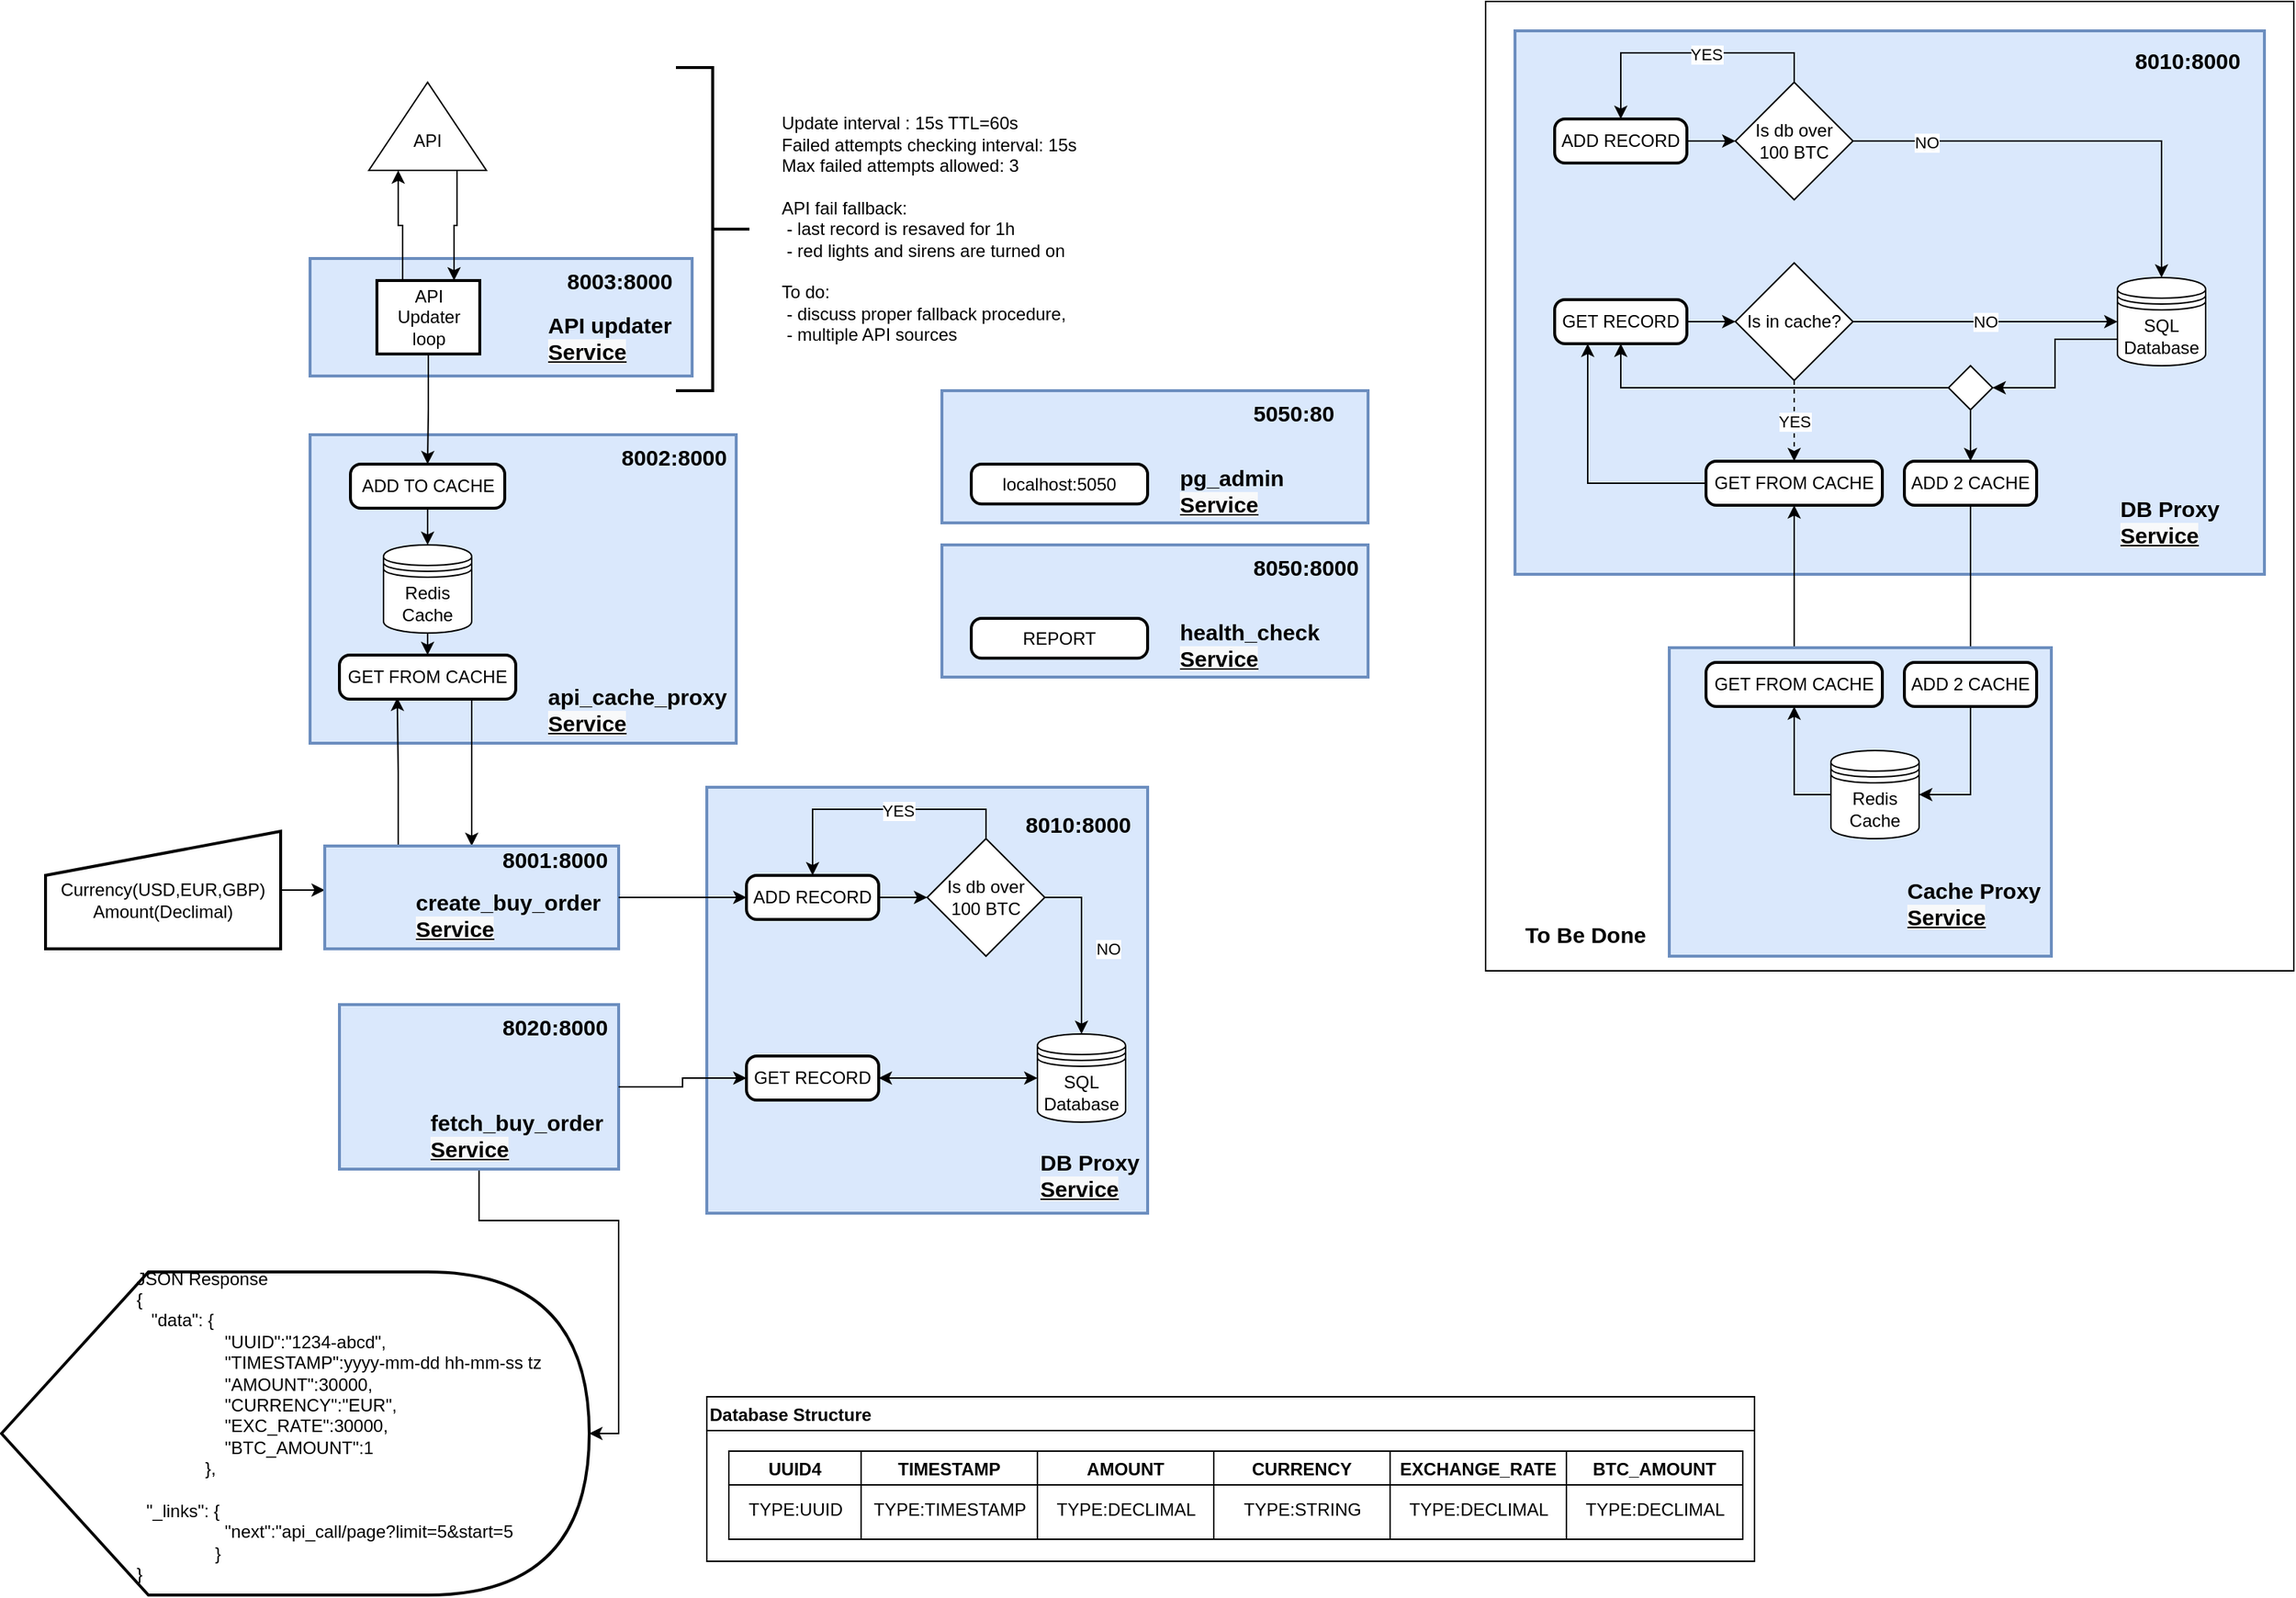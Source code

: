 <mxfile version="14.6.13" type="device"><diagram id="Ij_RkB27_aP2kaJFhe9o" name="Strona-1"><mxGraphModel dx="1088" dy="795" grid="1" gridSize="10" guides="1" tooltips="1" connect="1" arrows="1" fold="1" page="1" pageScale="1" pageWidth="827" pageHeight="1169" math="0" shadow="0"><root><mxCell id="0"/><mxCell id="1" parent="0"/><mxCell id="x2VHvS8EtJtlUU0LIpqU-38" style="edgeStyle=orthogonalEdgeStyle;rounded=0;orthogonalLoop=1;jettySize=auto;html=1;entryX=1;entryY=0.5;entryDx=0;entryDy=0;entryPerimeter=0;startArrow=none;startFill=0;endArrow=classic;endFill=1;strokeColor=#000000;exitX=0.5;exitY=1;exitDx=0;exitDy=0;" parent="1" source="AQwXB08Mv_CvLth1K2BX-133" target="x2VHvS8EtJtlUU0LIpqU-34" edge="1"><mxGeometry relative="1" as="geometry"><mxPoint x="354.0" y="775" as="sourcePoint"/></mxGeometry></mxCell><mxCell id="x2VHvS8EtJtlUU0LIpqU-33" style="edgeStyle=orthogonalEdgeStyle;rounded=0;orthogonalLoop=1;jettySize=auto;html=1;exitX=1;exitY=0.5;exitDx=0;exitDy=0;entryX=0;entryY=0.5;entryDx=0;entryDy=0;startArrow=none;startFill=0;endArrow=classic;endFill=1;strokeColor=#000000;" parent="1" source="x2VHvS8EtJtlUU0LIpqU-32" edge="1"><mxGeometry relative="1" as="geometry"><mxPoint x="300" y="625" as="targetPoint"/></mxGeometry></mxCell><mxCell id="x2VHvS8EtJtlUU0LIpqU-32" value="&lt;span data-lucid-type=&quot;application/vnd.lucid.text&quot; data-lucid-content=&quot;{&amp;#34;t&amp;#34;:&amp;#34;Currency(USD,EUR,GBP) Amount(Declimal)&amp;#34;,&amp;#34;m&amp;#34;:[{&amp;#34;s&amp;#34;:0,&amp;#34;n&amp;#34;:&amp;#34;c&amp;#34;,&amp;#34;v&amp;#34;:&amp;#34;000000ff&amp;#34;,&amp;#34;e&amp;#34;:38}]}&quot;&gt;&lt;br&gt;Currency(USD,EUR,GBP)&lt;br&gt;Amount(Declimal)&lt;/span&gt;" style="shape=manualInput;whiteSpace=wrap;html=1;shadow=0;strokeWidth=2;" parent="1" vertex="1"><mxGeometry x="110" y="585" width="160" height="80" as="geometry"/></mxCell><mxCell id="x2VHvS8EtJtlUU0LIpqU-37" value="" style="group" parent="1" vertex="1" connectable="0"><mxGeometry x="80" y="885" width="400" height="220" as="geometry"/></mxCell><mxCell id="x2VHvS8EtJtlUU0LIpqU-34" value="" style="shape=display;whiteSpace=wrap;html=1;shadow=0;strokeWidth=2;align=left;" parent="x2VHvS8EtJtlUU0LIpqU-37" vertex="1"><mxGeometry width="400" height="220" as="geometry"/></mxCell><mxCell id="x2VHvS8EtJtlUU0LIpqU-36" value="&lt;span&gt;JSON Response&lt;/span&gt;&lt;br&gt;&lt;span&gt;{&lt;/span&gt;&lt;br&gt;&lt;span&gt;&amp;nbsp; &amp;nbsp;&quot;data&quot;: {&lt;/span&gt;&lt;br&gt;&lt;span&gt;&amp;nbsp; &amp;nbsp; &amp;nbsp; &amp;nbsp; &amp;nbsp; &amp;nbsp; &amp;nbsp; &amp;nbsp; &amp;nbsp; &quot;UUID&quot;:&quot;1234-abcd&quot;,&lt;br&gt;&lt;/span&gt;&amp;nbsp; &amp;nbsp; &amp;nbsp; &amp;nbsp; &amp;nbsp; &amp;nbsp; &amp;nbsp; &amp;nbsp; &amp;nbsp; &quot;TIMESTAMP&quot;:yyyy-mm-dd hh-mm-ss tz&lt;br&gt;&lt;span&gt;&amp;nbsp; &amp;nbsp; &amp;nbsp; &amp;nbsp; &amp;nbsp; &amp;nbsp; &amp;nbsp; &amp;nbsp; &amp;nbsp; &quot;AMOUNT&quot;:30000,&lt;/span&gt;&lt;br&gt;&lt;span&gt;&amp;nbsp; &amp;nbsp; &amp;nbsp; &amp;nbsp; &amp;nbsp; &amp;nbsp; &amp;nbsp; &amp;nbsp; &amp;nbsp; &quot;CURRENCY&quot;:&quot;EUR&quot;,&lt;/span&gt;&lt;br&gt;&lt;span&gt;&amp;nbsp; &amp;nbsp; &amp;nbsp; &amp;nbsp; &amp;nbsp; &amp;nbsp; &amp;nbsp; &amp;nbsp; &amp;nbsp; &quot;EXC_RATE&quot;:30000,&lt;/span&gt;&lt;br&gt;&lt;span&gt;&amp;nbsp; &amp;nbsp; &amp;nbsp; &amp;nbsp; &amp;nbsp; &amp;nbsp; &amp;nbsp; &amp;nbsp; &amp;nbsp; &quot;BTC_AMOUNT&quot;:1&lt;/span&gt;&lt;br&gt;&lt;span&gt;&amp;nbsp; &amp;nbsp; &amp;nbsp; &amp;nbsp; &amp;nbsp; &amp;nbsp; &amp;nbsp; },&lt;br&gt;&lt;/span&gt;&lt;br&gt;&lt;span&gt;&amp;nbsp; &quot;_links&quot;: {&lt;/span&gt;&lt;br&gt;&lt;span&gt;&amp;nbsp; &amp;nbsp; &amp;nbsp; &amp;nbsp; &amp;nbsp; &amp;nbsp; &amp;nbsp; &amp;nbsp; &amp;nbsp; &quot;next&quot;:&quot;api_call/page?limit=5&amp;amp;start=5&lt;/span&gt;&lt;br&gt;&lt;span&gt;&amp;nbsp; &amp;nbsp; &amp;nbsp; &amp;nbsp; &amp;nbsp; &amp;nbsp; &amp;nbsp; &amp;nbsp; }&lt;/span&gt;&lt;br&gt;&lt;span&gt;}&lt;/span&gt;" style="text;html=1;strokeColor=none;fillColor=none;align=left;verticalAlign=middle;whiteSpace=wrap;rounded=0;shadow=0;" parent="x2VHvS8EtJtlUU0LIpqU-37" vertex="1"><mxGeometry x="90" width="300" height="210" as="geometry"/></mxCell><mxCell id="x2VHvS8EtJtlUU0LIpqU-85" style="edgeStyle=orthogonalEdgeStyle;rounded=0;orthogonalLoop=1;jettySize=auto;html=1;exitX=0;exitY=0.25;exitDx=0;exitDy=0;entryX=1;entryY=0.3;entryDx=0;entryDy=0;startArrow=none;startFill=0;endArrow=classic;endFill=1;strokeColor=#000000;" parent="1" edge="1"><mxGeometry relative="1" as="geometry"><mxPoint x="297.0" y="122.5" as="sourcePoint"/></mxGeometry></mxCell><mxCell id="x2VHvS8EtJtlUU0LIpqU-86" style="edgeStyle=orthogonalEdgeStyle;rounded=0;orthogonalLoop=1;jettySize=auto;html=1;exitX=1;exitY=0.7;exitDx=0;exitDy=0;entryX=0;entryY=0.75;entryDx=0;entryDy=0;startArrow=none;startFill=0;endArrow=classic;endFill=1;strokeColor=#000000;" parent="1" edge="1"><mxGeometry relative="1" as="geometry"><mxPoint x="297.0" y="147.5" as="targetPoint"/></mxGeometry></mxCell><mxCell id="AQwXB08Mv_CvLth1K2BX-133" value="" style="rounded=0;whiteSpace=wrap;html=1;shadow=0;strokeWidth=2;fillColor=#dae8fc;strokeColor=#6c8ebf;" parent="1" vertex="1"><mxGeometry x="310" y="703" width="190" height="112" as="geometry"/></mxCell><mxCell id="AQwXB08Mv_CvLth1K2BX-146" value="" style="group" parent="1" vertex="1" connectable="0"><mxGeometry x="290" y="315" width="290" height="210" as="geometry"/></mxCell><mxCell id="AQwXB08Mv_CvLth1K2BX-137" value="" style="rounded=0;whiteSpace=wrap;html=1;shadow=0;strokeWidth=2;fillColor=#dae8fc;strokeColor=#6c8ebf;fontStyle=4;container=1;" parent="AQwXB08Mv_CvLth1K2BX-146" vertex="1"><mxGeometry width="290" height="210" as="geometry"/></mxCell><mxCell id="AQwXB08Mv_CvLth1K2BX-140" value="GET FROM CACHE" style="rounded=1;whiteSpace=wrap;html=1;absoluteArcSize=1;arcSize=14;strokeWidth=2;" parent="AQwXB08Mv_CvLth1K2BX-137" vertex="1"><mxGeometry x="20" y="150" width="120" height="30" as="geometry"/></mxCell><mxCell id="AQwXB08Mv_CvLth1K2BX-142" value="ADD TO CACHE" style="rounded=1;whiteSpace=wrap;html=1;absoluteArcSize=1;arcSize=14;strokeWidth=2;" parent="AQwXB08Mv_CvLth1K2BX-137" vertex="1"><mxGeometry x="27.5" y="20" width="105" height="30" as="geometry"/></mxCell><mxCell id="AQwXB08Mv_CvLth1K2BX-138" value="&lt;div style=&quot;text-align: center&quot;&gt;&lt;b style=&quot;font-size: 15px&quot;&gt;&lt;font face=&quot;helvetica&quot;&gt;api_cache_proxy&lt;/font&gt;&lt;/b&gt;&lt;/div&gt;&lt;font style=&quot;font-size: 15px&quot;&gt;&lt;b&gt;&lt;u style=&quot;color: rgb(0 , 0 , 0) ; font-family: &amp;#34;helvetica&amp;#34; ; font-style: normal ; letter-spacing: normal ; text-align: center ; text-indent: 0px ; text-transform: none ; word-spacing: 0px ; background-color: rgb(248 , 249 , 250)&quot;&gt;Service&lt;/u&gt;&lt;/b&gt;&lt;/font&gt;" style="text;whiteSpace=wrap;html=1;" parent="AQwXB08Mv_CvLth1K2BX-137" vertex="1"><mxGeometry x="160" y="163" width="130" height="47" as="geometry"/></mxCell><mxCell id="AQwXB08Mv_CvLth1K2BX-188" value="&lt;div style=&quot;text-align: center&quot;&gt;&lt;font face=&quot;helvetica&quot;&gt;&lt;span style=&quot;font-size: 15px&quot;&gt;&lt;b&gt;8002:8000&lt;/b&gt;&lt;/span&gt;&lt;/font&gt;&lt;/div&gt;" style="text;whiteSpace=wrap;html=1;" parent="AQwXB08Mv_CvLth1K2BX-137" vertex="1"><mxGeometry x="210" width="80" height="30" as="geometry"/></mxCell><mxCell id="AQwXB08Mv_CvLth1K2BX-163" style="edgeStyle=orthogonalEdgeStyle;rounded=0;orthogonalLoop=1;jettySize=auto;html=1;exitX=0.5;exitY=1;exitDx=0;exitDy=0;entryX=0.5;entryY=0;entryDx=0;entryDy=0;startArrow=none;startFill=0;endArrow=classic;endFill=1;" parent="AQwXB08Mv_CvLth1K2BX-146" source="AQwXB08Mv_CvLth1K2BX-139" target="AQwXB08Mv_CvLth1K2BX-140" edge="1"><mxGeometry relative="1" as="geometry"/></mxCell><mxCell id="AQwXB08Mv_CvLth1K2BX-139" value="Redis&lt;br&gt;Cache" style="shape=datastore;whiteSpace=wrap;html=1;shadow=0;strokeWidth=1;" parent="AQwXB08Mv_CvLth1K2BX-146" vertex="1"><mxGeometry x="50" y="75" width="60" height="60" as="geometry"/></mxCell><mxCell id="AQwXB08Mv_CvLth1K2BX-164" style="edgeStyle=orthogonalEdgeStyle;rounded=0;orthogonalLoop=1;jettySize=auto;html=1;exitX=0.5;exitY=1;exitDx=0;exitDy=0;entryX=0.5;entryY=0;entryDx=0;entryDy=0;startArrow=none;startFill=0;endArrow=classic;endFill=1;" parent="AQwXB08Mv_CvLth1K2BX-146" source="AQwXB08Mv_CvLth1K2BX-142" target="AQwXB08Mv_CvLth1K2BX-139" edge="1"><mxGeometry relative="1" as="geometry"/></mxCell><mxCell id="AQwXB08Mv_CvLth1K2BX-154" value="" style="group" parent="1" vertex="1" connectable="0"><mxGeometry x="330" y="75" width="80" height="60" as="geometry"/></mxCell><mxCell id="AQwXB08Mv_CvLth1K2BX-155" value="" style="triangle;whiteSpace=wrap;html=1;rotation=-90;" parent="AQwXB08Mv_CvLth1K2BX-154" vertex="1"><mxGeometry x="10" y="-10" width="60" height="80" as="geometry"/></mxCell><mxCell id="AQwXB08Mv_CvLth1K2BX-156" value="API" style="text;html=1;strokeColor=none;fillColor=none;align=center;verticalAlign=middle;whiteSpace=wrap;rounded=0;container=1;" parent="AQwXB08Mv_CvLth1K2BX-154" vertex="1"><mxGeometry x="20" y="30" width="40" height="20" as="geometry"/></mxCell><mxCell id="AQwXB08Mv_CvLth1K2BX-158" value="" style="rounded=0;whiteSpace=wrap;html=1;shadow=0;strokeWidth=2;fillColor=#dae8fc;strokeColor=#6c8ebf;" parent="1" vertex="1"><mxGeometry x="290" y="195" width="260" height="80" as="geometry"/></mxCell><mxCell id="wOMONybvO2yHbXxJkMmQ-4" style="edgeStyle=orthogonalEdgeStyle;rounded=0;orthogonalLoop=1;jettySize=auto;html=1;exitX=0.25;exitY=0;exitDx=0;exitDy=0;entryX=0;entryY=0.25;entryDx=0;entryDy=0;" parent="1" source="AQwXB08Mv_CvLth1K2BX-159" target="AQwXB08Mv_CvLth1K2BX-155" edge="1"><mxGeometry relative="1" as="geometry"/></mxCell><mxCell id="AQwXB08Mv_CvLth1K2BX-159" value="API&lt;br&gt;Updater loop" style="rounded=0;whiteSpace=wrap;html=1;shadow=0;strokeWidth=2;" parent="1" vertex="1"><mxGeometry x="335.5" y="210" width="70" height="50" as="geometry"/></mxCell><mxCell id="AQwXB08Mv_CvLth1K2BX-165" value="&lt;div style=&quot;text-align: center&quot;&gt;&lt;b style=&quot;font-size: 15px&quot;&gt;&lt;font face=&quot;helvetica&quot;&gt;API updater&lt;/font&gt;&lt;/b&gt;&lt;/div&gt;&lt;font style=&quot;font-size: 15px&quot;&gt;&lt;b&gt;&lt;u style=&quot;color: rgb(0 , 0 , 0) ; font-family: &amp;#34;helvetica&amp;#34; ; font-style: normal ; letter-spacing: normal ; text-align: center ; text-indent: 0px ; text-transform: none ; word-spacing: 0px ; background-color: rgb(248 , 249 , 250)&quot;&gt;Service&lt;/u&gt;&lt;/b&gt;&lt;/font&gt;" style="text;whiteSpace=wrap;html=1;" parent="1" vertex="1"><mxGeometry x="450" y="225" width="100" height="40" as="geometry"/></mxCell><mxCell id="AQwXB08Mv_CvLth1K2BX-169" style="edgeStyle=orthogonalEdgeStyle;rounded=0;orthogonalLoop=1;jettySize=auto;html=1;exitX=0;exitY=0.75;exitDx=0;exitDy=0;entryX=0.75;entryY=0;entryDx=0;entryDy=0;startArrow=none;startFill=0;endArrow=classic;endFill=1;" parent="1" source="AQwXB08Mv_CvLth1K2BX-155" target="AQwXB08Mv_CvLth1K2BX-159" edge="1"><mxGeometry relative="1" as="geometry"/></mxCell><mxCell id="AQwXB08Mv_CvLth1K2BX-162" style="edgeStyle=orthogonalEdgeStyle;rounded=0;orthogonalLoop=1;jettySize=auto;html=1;exitX=0.5;exitY=1;exitDx=0;exitDy=0;entryX=0.5;entryY=0;entryDx=0;entryDy=0;startArrow=none;startFill=0;endArrow=classic;endFill=1;" parent="1" source="AQwXB08Mv_CvLth1K2BX-159" target="AQwXB08Mv_CvLth1K2BX-142" edge="1"><mxGeometry relative="1" as="geometry"/></mxCell><mxCell id="AQwXB08Mv_CvLth1K2BX-171" value="&lt;div style=&quot;text-align: center&quot;&gt;&lt;font face=&quot;helvetica&quot;&gt;&lt;span style=&quot;font-size: 15px&quot;&gt;&lt;b&gt;8003:8000&lt;/b&gt;&lt;/span&gt;&lt;/font&gt;&lt;/div&gt;" style="text;whiteSpace=wrap;html=1;" parent="1" vertex="1"><mxGeometry x="463" y="195" width="87" height="30" as="geometry"/></mxCell><mxCell id="AQwXB08Mv_CvLth1K2BX-174" style="edgeStyle=orthogonalEdgeStyle;rounded=0;orthogonalLoop=1;jettySize=auto;html=1;exitX=0.75;exitY=1;exitDx=0;exitDy=0;entryX=0.5;entryY=0;entryDx=0;entryDy=0;startArrow=none;startFill=0;endArrow=classic;endFill=1;" parent="1" source="AQwXB08Mv_CvLth1K2BX-140" target="AQwXB08Mv_CvLth1K2BX-149" edge="1"><mxGeometry relative="1" as="geometry"/></mxCell><mxCell id="wOMONybvO2yHbXxJkMmQ-3" style="edgeStyle=orthogonalEdgeStyle;rounded=0;orthogonalLoop=1;jettySize=auto;html=1;exitX=0.25;exitY=0;exitDx=0;exitDy=0;entryX=0.328;entryY=0.967;entryDx=0;entryDy=0;entryPerimeter=0;" parent="1" source="AQwXB08Mv_CvLth1K2BX-149" target="AQwXB08Mv_CvLth1K2BX-140" edge="1"><mxGeometry relative="1" as="geometry"/></mxCell><mxCell id="AQwXB08Mv_CvLth1K2BX-149" value="" style="rounded=0;whiteSpace=wrap;html=1;shadow=0;strokeWidth=2;fillColor=#dae8fc;strokeColor=#6c8ebf;" parent="1" vertex="1"><mxGeometry x="300" y="595" width="200" height="70" as="geometry"/></mxCell><mxCell id="AQwXB08Mv_CvLth1K2BX-175" value="&lt;div style=&quot;text-align: center&quot;&gt;&lt;font face=&quot;helvetica&quot;&gt;&lt;span style=&quot;font-size: 15px&quot;&gt;&lt;b&gt;create_buy_order&lt;/b&gt;&lt;/span&gt;&lt;/font&gt;&lt;/div&gt;&lt;font style=&quot;font-size: 15px&quot;&gt;&lt;b&gt;&lt;u style=&quot;color: rgb(0 , 0 , 0) ; font-family: &amp;#34;helvetica&amp;#34; ; font-style: normal ; letter-spacing: normal ; text-align: center ; text-indent: 0px ; text-transform: none ; word-spacing: 0px ; background-color: rgb(248 , 249 , 250)&quot;&gt;Service&lt;/u&gt;&lt;/b&gt;&lt;/font&gt;" style="text;whiteSpace=wrap;html=1;" parent="1" vertex="1"><mxGeometry x="360" y="618" width="130" height="47" as="geometry"/></mxCell><mxCell id="AQwXB08Mv_CvLth1K2BX-172" value="&lt;div style=&quot;text-align: center&quot;&gt;&lt;font face=&quot;helvetica&quot;&gt;&lt;span style=&quot;font-size: 15px&quot;&gt;&lt;b&gt;8001:8000&lt;/b&gt;&lt;/span&gt;&lt;/font&gt;&lt;/div&gt;" style="text;whiteSpace=wrap;html=1;" parent="1" vertex="1"><mxGeometry x="419" y="589" width="80" height="30" as="geometry"/></mxCell><mxCell id="AQwXB08Mv_CvLth1K2BX-189" value="" style="strokeWidth=2;html=1;shape=mxgraph.flowchart.annotation_2;align=left;labelPosition=right;pointerEvents=1;rotation=-180;" parent="1" vertex="1"><mxGeometry x="539" y="65" width="50" height="220" as="geometry"/></mxCell><mxCell id="AQwXB08Mv_CvLth1K2BX-190" value="Update interval : 15s TTL=60s&lt;br&gt;Failed attempts checking interval: 15s&lt;br&gt;Max failed attempts allowed: 3&lt;br&gt;&lt;br&gt;API fail fallback:&lt;br&gt;&amp;nbsp;- last record is resaved for 1h&lt;br&gt;&amp;nbsp;- red lights and sirens are turned on&lt;br&gt;&lt;br&gt;To do:&lt;br&gt;&amp;nbsp;- discuss proper fallback procedure,&lt;br&gt;&amp;nbsp;- multiple API sources" style="text;html=1;strokeColor=none;fillColor=none;align=left;verticalAlign=middle;whiteSpace=wrap;rounded=0;" parent="1" vertex="1"><mxGeometry x="609" y="102.5" width="240" height="145" as="geometry"/></mxCell><mxCell id="wOMONybvO2yHbXxJkMmQ-1" value="&lt;div style=&quot;text-align: center&quot;&gt;&lt;font face=&quot;helvetica&quot;&gt;&lt;span style=&quot;font-size: 15px&quot;&gt;&lt;b&gt;8020:8000&lt;/b&gt;&lt;/span&gt;&lt;/font&gt;&lt;/div&gt;" style="text;whiteSpace=wrap;html=1;" parent="1" vertex="1"><mxGeometry x="419" y="703" width="80" height="30" as="geometry"/></mxCell><mxCell id="wOMONybvO2yHbXxJkMmQ-2" value="&lt;div style=&quot;text-align: center&quot;&gt;&lt;font face=&quot;helvetica&quot;&gt;&lt;span style=&quot;font-size: 15px&quot;&gt;&lt;b&gt;fetch_buy_order&lt;/b&gt;&lt;/span&gt;&lt;/font&gt;&lt;/div&gt;&lt;font style=&quot;font-size: 15px&quot;&gt;&lt;b&gt;&lt;u style=&quot;color: rgb(0 , 0 , 0) ; font-family: &amp;#34;helvetica&amp;#34; ; font-style: normal ; letter-spacing: normal ; text-align: center ; text-indent: 0px ; text-transform: none ; word-spacing: 0px ; background-color: rgb(248 , 249 , 250)&quot;&gt;Service&lt;/u&gt;&lt;/b&gt;&lt;/font&gt;" style="text;whiteSpace=wrap;html=1;" parent="1" vertex="1"><mxGeometry x="370" y="768" width="130" height="47" as="geometry"/></mxCell><mxCell id="wOMONybvO2yHbXxJkMmQ-8" value="" style="group" parent="1" vertex="1" connectable="0"><mxGeometry x="1110" y="40" width="510" height="370" as="geometry"/></mxCell><mxCell id="wOMONybvO2yHbXxJkMmQ-9" value="" style="rounded=0;whiteSpace=wrap;html=1;shadow=0;strokeWidth=2;fillColor=#dae8fc;strokeColor=#6c8ebf;container=0;" parent="wOMONybvO2yHbXxJkMmQ-8" vertex="1"><mxGeometry width="510" height="370" as="geometry"/></mxCell><mxCell id="wOMONybvO2yHbXxJkMmQ-10" value="ADD RECORD" style="rounded=1;whiteSpace=wrap;html=1;absoluteArcSize=1;arcSize=14;strokeWidth=2;container=0;" parent="wOMONybvO2yHbXxJkMmQ-8" vertex="1"><mxGeometry x="27" y="60" width="90" height="30" as="geometry"/></mxCell><mxCell id="wOMONybvO2yHbXxJkMmQ-11" value="YES" style="edgeStyle=orthogonalEdgeStyle;rounded=0;orthogonalLoop=1;jettySize=auto;html=1;exitX=0.5;exitY=0;exitDx=0;exitDy=0;entryX=0.5;entryY=0;entryDx=0;entryDy=0;startArrow=none;startFill=0;endArrow=classic;endFill=1;" parent="wOMONybvO2yHbXxJkMmQ-8" source="wOMONybvO2yHbXxJkMmQ-12" target="wOMONybvO2yHbXxJkMmQ-10" edge="1"><mxGeometry as="geometry"><mxPoint x="-1" y="-32" as="offset"/></mxGeometry></mxCell><mxCell id="wOMONybvO2yHbXxJkMmQ-12" value="Is db over&lt;br&gt;100 BTC" style="rhombus;whiteSpace=wrap;html=1;shadow=0;strokeWidth=1;container=0;" parent="wOMONybvO2yHbXxJkMmQ-8" vertex="1"><mxGeometry x="150" y="35" width="80" height="80" as="geometry"/></mxCell><mxCell id="wOMONybvO2yHbXxJkMmQ-13" style="edgeStyle=orthogonalEdgeStyle;rounded=0;orthogonalLoop=1;jettySize=auto;html=1;exitX=1;exitY=0.5;exitDx=0;exitDy=0;entryX=0;entryY=0.5;entryDx=0;entryDy=0;startArrow=none;startFill=0;endArrow=classic;endFill=1;" parent="wOMONybvO2yHbXxJkMmQ-8" source="wOMONybvO2yHbXxJkMmQ-10" target="wOMONybvO2yHbXxJkMmQ-12" edge="1"><mxGeometry x="650" y="170" as="geometry"/></mxCell><mxCell id="wOMONybvO2yHbXxJkMmQ-14" value="SQL&lt;br&gt;Database" style="shape=datastore;whiteSpace=wrap;html=1;shadow=0;strokeWidth=1;container=0;" parent="wOMONybvO2yHbXxJkMmQ-8" vertex="1"><mxGeometry x="410" y="168" width="60" height="60" as="geometry"/></mxCell><mxCell id="wOMONybvO2yHbXxJkMmQ-15" value="NO" style="edgeStyle=orthogonalEdgeStyle;rounded=0;orthogonalLoop=1;jettySize=auto;html=1;exitX=1;exitY=0.5;exitDx=0;exitDy=0;entryX=0.5;entryY=0;entryDx=0;entryDy=0;startArrow=none;startFill=0;endArrow=classic;endFill=1;" parent="wOMONybvO2yHbXxJkMmQ-8" source="wOMONybvO2yHbXxJkMmQ-12" target="wOMONybvO2yHbXxJkMmQ-14" edge="1"><mxGeometry as="geometry"><mxPoint x="-55" y="-46" as="offset"/></mxGeometry></mxCell><mxCell id="wOMONybvO2yHbXxJkMmQ-16" value="GET RECORD" style="rounded=1;whiteSpace=wrap;html=1;absoluteArcSize=1;arcSize=14;strokeWidth=2;container=0;" parent="wOMONybvO2yHbXxJkMmQ-8" vertex="1"><mxGeometry x="27" y="183" width="90" height="30" as="geometry"/></mxCell><mxCell id="wOMONybvO2yHbXxJkMmQ-17" value="NO" style="edgeStyle=orthogonalEdgeStyle;rounded=0;orthogonalLoop=1;jettySize=auto;html=1;exitX=1;exitY=0.5;exitDx=0;exitDy=0;entryX=0;entryY=0.5;entryDx=0;entryDy=0;startArrow=none;startFill=0;endArrow=classic;endFill=1;" parent="wOMONybvO2yHbXxJkMmQ-8" source="wOMONybvO2yHbXxJkMmQ-18" target="wOMONybvO2yHbXxJkMmQ-14" edge="1"><mxGeometry x="650" y="170" as="geometry"/></mxCell><mxCell id="wOMONybvO2yHbXxJkMmQ-18" value="Is in cache?" style="rhombus;whiteSpace=wrap;html=1;shadow=0;strokeWidth=1;container=0;" parent="wOMONybvO2yHbXxJkMmQ-8" vertex="1"><mxGeometry x="150" y="158" width="80" height="80" as="geometry"/></mxCell><mxCell id="wOMONybvO2yHbXxJkMmQ-19" style="edgeStyle=orthogonalEdgeStyle;rounded=0;orthogonalLoop=1;jettySize=auto;html=1;exitX=1;exitY=0.5;exitDx=0;exitDy=0;startArrow=none;startFill=0;endArrow=classic;endFill=1;" parent="wOMONybvO2yHbXxJkMmQ-8" source="wOMONybvO2yHbXxJkMmQ-16" target="wOMONybvO2yHbXxJkMmQ-18" edge="1"><mxGeometry x="650" y="170" as="geometry"/></mxCell><mxCell id="wOMONybvO2yHbXxJkMmQ-20" value="ADD 2 CACHE" style="rounded=1;whiteSpace=wrap;html=1;absoluteArcSize=1;arcSize=14;strokeWidth=2;container=0;" parent="wOMONybvO2yHbXxJkMmQ-8" vertex="1"><mxGeometry x="265" y="293" width="90" height="30" as="geometry"/></mxCell><mxCell id="wOMONybvO2yHbXxJkMmQ-21" style="edgeStyle=orthogonalEdgeStyle;rounded=0;orthogonalLoop=1;jettySize=auto;html=1;exitX=0.5;exitY=1;exitDx=0;exitDy=0;entryX=0.5;entryY=0;entryDx=0;entryDy=0;startArrow=none;startFill=0;endArrow=classic;endFill=1;" parent="wOMONybvO2yHbXxJkMmQ-8" source="wOMONybvO2yHbXxJkMmQ-23" target="wOMONybvO2yHbXxJkMmQ-20" edge="1"><mxGeometry x="650" y="170" as="geometry"/></mxCell><mxCell id="wOMONybvO2yHbXxJkMmQ-22" style="edgeStyle=orthogonalEdgeStyle;rounded=0;orthogonalLoop=1;jettySize=auto;html=1;exitX=0;exitY=0.5;exitDx=0;exitDy=0;entryX=0.5;entryY=1;entryDx=0;entryDy=0;startArrow=none;startFill=0;endArrow=classic;endFill=1;" parent="wOMONybvO2yHbXxJkMmQ-8" source="wOMONybvO2yHbXxJkMmQ-23" target="wOMONybvO2yHbXxJkMmQ-16" edge="1"><mxGeometry x="650" y="170" as="geometry"/></mxCell><mxCell id="wOMONybvO2yHbXxJkMmQ-23" value="" style="rhombus;whiteSpace=wrap;html=1;shadow=0;strokeWidth=1;container=0;" parent="wOMONybvO2yHbXxJkMmQ-8" vertex="1"><mxGeometry x="295" y="228" width="30" height="30" as="geometry"/></mxCell><mxCell id="wOMONybvO2yHbXxJkMmQ-24" style="edgeStyle=orthogonalEdgeStyle;rounded=0;orthogonalLoop=1;jettySize=auto;html=1;exitX=0;exitY=0.7;exitDx=0;exitDy=0;entryX=1;entryY=0.5;entryDx=0;entryDy=0;startArrow=none;startFill=0;endArrow=classic;endFill=1;" parent="wOMONybvO2yHbXxJkMmQ-8" source="wOMONybvO2yHbXxJkMmQ-14" target="wOMONybvO2yHbXxJkMmQ-23" edge="1"><mxGeometry x="650" y="170" as="geometry"/></mxCell><mxCell id="wOMONybvO2yHbXxJkMmQ-25" style="edgeStyle=orthogonalEdgeStyle;rounded=0;orthogonalLoop=1;jettySize=auto;html=1;exitX=0;exitY=0.5;exitDx=0;exitDy=0;entryX=0.25;entryY=1;entryDx=0;entryDy=0;startArrow=none;startFill=0;endArrow=classic;endFill=1;" parent="wOMONybvO2yHbXxJkMmQ-8" source="wOMONybvO2yHbXxJkMmQ-26" target="wOMONybvO2yHbXxJkMmQ-16" edge="1"><mxGeometry x="650" y="170" as="geometry"/></mxCell><mxCell id="wOMONybvO2yHbXxJkMmQ-26" value="GET FROM CACHE" style="rounded=1;whiteSpace=wrap;html=1;absoluteArcSize=1;arcSize=14;strokeWidth=2;container=0;" parent="wOMONybvO2yHbXxJkMmQ-8" vertex="1"><mxGeometry x="130" y="293" width="120" height="30" as="geometry"/></mxCell><mxCell id="wOMONybvO2yHbXxJkMmQ-27" value="YES" style="edgeStyle=orthogonalEdgeStyle;rounded=0;orthogonalLoop=1;jettySize=auto;html=1;exitX=0.5;exitY=1;exitDx=0;exitDy=0;entryX=0.5;entryY=0;entryDx=0;entryDy=0;startArrow=none;startFill=0;endArrow=classic;endFill=1;dashed=1;" parent="wOMONybvO2yHbXxJkMmQ-8" source="wOMONybvO2yHbXxJkMmQ-18" target="wOMONybvO2yHbXxJkMmQ-26" edge="1"><mxGeometry x="650" y="170" as="geometry"/></mxCell><mxCell id="wOMONybvO2yHbXxJkMmQ-28" value="&lt;div style=&quot;text-align: center&quot;&gt;&lt;b style=&quot;font-size: 15px&quot;&gt;&lt;font face=&quot;helvetica&quot;&gt;DB Proxy&lt;/font&gt;&lt;/b&gt;&lt;/div&gt;&lt;font style=&quot;font-size: 15px&quot;&gt;&lt;b&gt;&lt;u style=&quot;color: rgb(0 , 0 , 0) ; font-family: &amp;#34;helvetica&amp;#34; ; font-style: normal ; letter-spacing: normal ; text-align: center ; text-indent: 0px ; text-transform: none ; word-spacing: 0px ; background-color: rgb(248 , 249 , 250)&quot;&gt;Service&lt;/u&gt;&lt;/b&gt;&lt;/font&gt;" style="text;whiteSpace=wrap;html=1;container=0;" parent="wOMONybvO2yHbXxJkMmQ-8" vertex="1"><mxGeometry x="410" y="310" width="100" height="40" as="geometry"/></mxCell><mxCell id="wOMONybvO2yHbXxJkMmQ-29" value="&lt;div style=&quot;text-align: center&quot;&gt;&lt;font face=&quot;helvetica&quot;&gt;&lt;span style=&quot;font-size: 15px&quot;&gt;&lt;b&gt;8010:8000&lt;/b&gt;&lt;/span&gt;&lt;/font&gt;&lt;/div&gt;" style="text;whiteSpace=wrap;html=1;" parent="wOMONybvO2yHbXxJkMmQ-8" vertex="1"><mxGeometry x="420" y="5" width="80" height="30" as="geometry"/></mxCell><mxCell id="wOMONybvO2yHbXxJkMmQ-42" style="edgeStyle=orthogonalEdgeStyle;rounded=0;orthogonalLoop=1;jettySize=auto;html=1;exitX=0.5;exitY=1;exitDx=0;exitDy=0;entryX=0.5;entryY=0;entryDx=0;entryDy=0;startArrow=none;startFill=0;endArrow=classic;endFill=1;" parent="1" source="wOMONybvO2yHbXxJkMmQ-20" target="wOMONybvO2yHbXxJkMmQ-39" edge="1"><mxGeometry relative="1" as="geometry"/></mxCell><mxCell id="wOMONybvO2yHbXxJkMmQ-43" style="edgeStyle=orthogonalEdgeStyle;rounded=0;orthogonalLoop=1;jettySize=auto;html=1;exitX=0.5;exitY=0;exitDx=0;exitDy=0;entryX=0.5;entryY=1;entryDx=0;entryDy=0;startArrow=none;startFill=0;endArrow=classic;endFill=1;" parent="1" source="wOMONybvO2yHbXxJkMmQ-36" target="wOMONybvO2yHbXxJkMmQ-26" edge="1"><mxGeometry relative="1" as="geometry"/></mxCell><mxCell id="wOMONybvO2yHbXxJkMmQ-40" value="" style="rounded=0;whiteSpace=wrap;html=1;gradientColor=#ffffff;fillColor=none;" parent="1" vertex="1"><mxGeometry x="1090" y="20" width="550" height="660" as="geometry"/></mxCell><mxCell id="wOMONybvO2yHbXxJkMmQ-31" value="ADD 2 CACHE" style="rounded=1;whiteSpace=wrap;html=1;absoluteArcSize=1;arcSize=14;strokeWidth=2;container=0;" parent="1" vertex="1"><mxGeometry x="1375" y="470" width="90" height="30" as="geometry"/></mxCell><mxCell id="wOMONybvO2yHbXxJkMmQ-32" style="edgeStyle=orthogonalEdgeStyle;rounded=0;orthogonalLoop=1;jettySize=auto;html=1;exitX=0.5;exitY=1;exitDx=0;exitDy=0;entryX=1;entryY=0.5;entryDx=0;entryDy=0;startArrow=none;startFill=0;endArrow=classic;endFill=1;" parent="1" source="wOMONybvO2yHbXxJkMmQ-31" target="wOMONybvO2yHbXxJkMmQ-35" edge="1"><mxGeometry x="1285" y="470" as="geometry"/></mxCell><mxCell id="wOMONybvO2yHbXxJkMmQ-33" value="" style="rounded=0;whiteSpace=wrap;html=1;shadow=0;strokeWidth=2;fillColor=#dae8fc;strokeColor=#6c8ebf;fontStyle=4;container=0;" parent="1" vertex="1"><mxGeometry x="1215" y="460" width="260" height="210" as="geometry"/></mxCell><mxCell id="wOMONybvO2yHbXxJkMmQ-34" value="&lt;div style=&quot;text-align: center&quot;&gt;&lt;b style=&quot;font-size: 15px&quot;&gt;&lt;font face=&quot;helvetica&quot;&gt;Cache Proxy&lt;/font&gt;&lt;/b&gt;&lt;/div&gt;&lt;font style=&quot;font-size: 15px&quot;&gt;&lt;b&gt;&lt;u style=&quot;color: rgb(0 , 0 , 0) ; font-family: &amp;#34;helvetica&amp;#34; ; font-style: normal ; letter-spacing: normal ; text-align: center ; text-indent: 0px ; text-transform: none ; word-spacing: 0px ; background-color: rgb(248 , 249 , 250)&quot;&gt;Service&lt;/u&gt;&lt;/b&gt;&lt;/font&gt;" style="text;whiteSpace=wrap;html=1;container=0;" parent="1" vertex="1"><mxGeometry x="1375" y="610" width="100" height="40" as="geometry"/></mxCell><mxCell id="wOMONybvO2yHbXxJkMmQ-35" value="Redis&lt;br&gt;Cache" style="shape=datastore;whiteSpace=wrap;html=1;shadow=0;strokeWidth=1;container=0;" parent="1" vertex="1"><mxGeometry x="1325" y="530" width="60" height="60" as="geometry"/></mxCell><mxCell id="wOMONybvO2yHbXxJkMmQ-36" value="GET FROM CACHE" style="rounded=1;whiteSpace=wrap;html=1;absoluteArcSize=1;arcSize=14;strokeWidth=2;container=0;" parent="1" vertex="1"><mxGeometry x="1240" y="470" width="120" height="30" as="geometry"/></mxCell><mxCell id="wOMONybvO2yHbXxJkMmQ-37" style="edgeStyle=orthogonalEdgeStyle;rounded=0;orthogonalLoop=1;jettySize=auto;html=1;exitX=0;exitY=0.5;exitDx=0;exitDy=0;entryX=0.5;entryY=1;entryDx=0;entryDy=0;startArrow=none;startFill=0;endArrow=classic;endFill=1;" parent="1" source="wOMONybvO2yHbXxJkMmQ-35" target="wOMONybvO2yHbXxJkMmQ-36" edge="1"><mxGeometry x="1215" y="460" as="geometry"/></mxCell><mxCell id="wOMONybvO2yHbXxJkMmQ-38" style="edgeStyle=orthogonalEdgeStyle;rounded=0;orthogonalLoop=1;jettySize=auto;html=1;exitX=0.5;exitY=1;exitDx=0;exitDy=0;entryX=1;entryY=0.5;entryDx=0;entryDy=0;startArrow=none;startFill=0;endArrow=classic;endFill=1;" parent="1" source="wOMONybvO2yHbXxJkMmQ-39" target="wOMONybvO2yHbXxJkMmQ-35" edge="1"><mxGeometry x="1215" y="460" as="geometry"/></mxCell><mxCell id="wOMONybvO2yHbXxJkMmQ-39" value="ADD 2 CACHE" style="rounded=1;whiteSpace=wrap;html=1;absoluteArcSize=1;arcSize=14;strokeWidth=2;container=0;" parent="1" vertex="1"><mxGeometry x="1375" y="470" width="90" height="30" as="geometry"/></mxCell><mxCell id="wOMONybvO2yHbXxJkMmQ-41" value="&lt;div style=&quot;text-align: center&quot;&gt;&lt;font face=&quot;helvetica&quot;&gt;&lt;span style=&quot;font-size: 15px&quot;&gt;&lt;b&gt;To Be Done&lt;/b&gt;&lt;/span&gt;&lt;/font&gt;&lt;/div&gt;" style="text;whiteSpace=wrap;html=1;" parent="1" vertex="1"><mxGeometry x="1115" y="640" width="100" height="30" as="geometry"/></mxCell><mxCell id="wOMONybvO2yHbXxJkMmQ-46" value="" style="rounded=0;whiteSpace=wrap;html=1;shadow=0;strokeWidth=2;fillColor=#dae8fc;strokeColor=#6c8ebf;container=0;" parent="1" vertex="1"><mxGeometry x="560" y="555" width="300" height="290" as="geometry"/></mxCell><mxCell id="wOMONybvO2yHbXxJkMmQ-47" value="ADD RECORD" style="rounded=1;whiteSpace=wrap;html=1;absoluteArcSize=1;arcSize=14;strokeWidth=2;container=0;" parent="1" vertex="1"><mxGeometry x="587" y="615" width="90" height="30" as="geometry"/></mxCell><mxCell id="wOMONybvO2yHbXxJkMmQ-48" value="YES" style="edgeStyle=orthogonalEdgeStyle;rounded=0;orthogonalLoop=1;jettySize=auto;html=1;exitX=0.5;exitY=0;exitDx=0;exitDy=0;entryX=0.5;entryY=0;entryDx=0;entryDy=0;startArrow=none;startFill=0;endArrow=classic;endFill=1;" parent="1" source="wOMONybvO2yHbXxJkMmQ-49" target="wOMONybvO2yHbXxJkMmQ-47" edge="1"><mxGeometry x="560" y="555" as="geometry"><mxPoint x="-1" y="-32" as="offset"/></mxGeometry></mxCell><mxCell id="wOMONybvO2yHbXxJkMmQ-49" value="Is db over&lt;br&gt;100 BTC" style="rhombus;whiteSpace=wrap;html=1;shadow=0;strokeWidth=1;container=0;" parent="1" vertex="1"><mxGeometry x="710" y="590" width="80" height="80" as="geometry"/></mxCell><mxCell id="wOMONybvO2yHbXxJkMmQ-50" style="edgeStyle=orthogonalEdgeStyle;rounded=0;orthogonalLoop=1;jettySize=auto;html=1;exitX=1;exitY=0.5;exitDx=0;exitDy=0;entryX=0;entryY=0.5;entryDx=0;entryDy=0;startArrow=none;startFill=0;endArrow=classic;endFill=1;" parent="1" source="wOMONybvO2yHbXxJkMmQ-47" target="wOMONybvO2yHbXxJkMmQ-49" edge="1"><mxGeometry x="1210" y="725" as="geometry"/></mxCell><mxCell id="wOMONybvO2yHbXxJkMmQ-51" value="SQL&lt;br&gt;Database" style="shape=datastore;whiteSpace=wrap;html=1;shadow=0;strokeWidth=1;container=0;" parent="1" vertex="1"><mxGeometry x="785" y="723" width="60" height="60" as="geometry"/></mxCell><mxCell id="wOMONybvO2yHbXxJkMmQ-52" value="NO" style="edgeStyle=orthogonalEdgeStyle;rounded=0;orthogonalLoop=1;jettySize=auto;html=1;exitX=1;exitY=0.5;exitDx=0;exitDy=0;entryX=0.5;entryY=0;entryDx=0;entryDy=0;startArrow=none;startFill=0;endArrow=classic;endFill=1;" parent="1" source="wOMONybvO2yHbXxJkMmQ-49" target="wOMONybvO2yHbXxJkMmQ-51" edge="1"><mxGeometry y="155" as="geometry"><mxPoint x="30" y="-12" as="offset"/></mxGeometry></mxCell><mxCell id="wOMONybvO2yHbXxJkMmQ-70" style="edgeStyle=orthogonalEdgeStyle;rounded=0;orthogonalLoop=1;jettySize=auto;html=1;exitX=1;exitY=0.5;exitDx=0;exitDy=0;entryX=0;entryY=0.5;entryDx=0;entryDy=0;startArrow=classic;startFill=1;" parent="1" source="wOMONybvO2yHbXxJkMmQ-53" target="wOMONybvO2yHbXxJkMmQ-51" edge="1"><mxGeometry relative="1" as="geometry"/></mxCell><mxCell id="wOMONybvO2yHbXxJkMmQ-53" value="GET RECORD" style="rounded=1;whiteSpace=wrap;html=1;absoluteArcSize=1;arcSize=14;strokeWidth=2;container=0;" parent="1" vertex="1"><mxGeometry x="587" y="738" width="90" height="30" as="geometry"/></mxCell><mxCell id="wOMONybvO2yHbXxJkMmQ-65" value="&lt;div style=&quot;text-align: center&quot;&gt;&lt;b style=&quot;font-size: 15px&quot;&gt;&lt;font face=&quot;helvetica&quot;&gt;DB Proxy&lt;/font&gt;&lt;/b&gt;&lt;/div&gt;&lt;font style=&quot;font-size: 15px&quot;&gt;&lt;b&gt;&lt;u style=&quot;color: rgb(0 , 0 , 0) ; font-family: &amp;#34;helvetica&amp;#34; ; font-style: normal ; letter-spacing: normal ; text-align: center ; text-indent: 0px ; text-transform: none ; word-spacing: 0px ; background-color: rgb(248 , 249 , 250)&quot;&gt;Service&lt;/u&gt;&lt;/b&gt;&lt;/font&gt;" style="text;whiteSpace=wrap;html=1;container=0;" parent="1" vertex="1"><mxGeometry x="785" y="795" width="75" height="40" as="geometry"/></mxCell><mxCell id="wOMONybvO2yHbXxJkMmQ-66" value="&lt;div style=&quot;text-align: center&quot;&gt;&lt;font face=&quot;helvetica&quot;&gt;&lt;span style=&quot;font-size: 15px&quot;&gt;&lt;b&gt;8010:8000&lt;/b&gt;&lt;/span&gt;&lt;/font&gt;&lt;/div&gt;" style="text;whiteSpace=wrap;html=1;" parent="1" vertex="1"><mxGeometry x="775" y="565" width="80" height="30" as="geometry"/></mxCell><mxCell id="wOMONybvO2yHbXxJkMmQ-69" style="edgeStyle=orthogonalEdgeStyle;rounded=0;orthogonalLoop=1;jettySize=auto;html=1;exitX=1;exitY=0.5;exitDx=0;exitDy=0;entryX=0;entryY=0.5;entryDx=0;entryDy=0;startArrow=none;startFill=0;" parent="1" source="AQwXB08Mv_CvLth1K2BX-133" target="wOMONybvO2yHbXxJkMmQ-53" edge="1"><mxGeometry relative="1" as="geometry"/></mxCell><mxCell id="wOMONybvO2yHbXxJkMmQ-68" style="edgeStyle=orthogonalEdgeStyle;rounded=0;orthogonalLoop=1;jettySize=auto;html=1;exitX=1;exitY=0.5;exitDx=0;exitDy=0;entryX=0;entryY=0.5;entryDx=0;entryDy=0;startArrow=none;startFill=0;" parent="1" source="AQwXB08Mv_CvLth1K2BX-149" target="wOMONybvO2yHbXxJkMmQ-47" edge="1"><mxGeometry relative="1" as="geometry"/></mxCell><mxCell id="wOMONybvO2yHbXxJkMmQ-103" value="" style="group" parent="1" vertex="1" connectable="0"><mxGeometry x="560" y="970" width="713" height="112" as="geometry"/></mxCell><mxCell id="wOMONybvO2yHbXxJkMmQ-86" value="UUID4" style="swimlane;fillColor=none;gradientColor=#ffffff;" parent="wOMONybvO2yHbXxJkMmQ-103" vertex="1"><mxGeometry x="15" y="37" width="90" height="60" as="geometry"/></mxCell><mxCell id="wOMONybvO2yHbXxJkMmQ-94" value="TYPE:UUID" style="text;html=1;align=center;verticalAlign=middle;resizable=0;points=[];autosize=1;strokeColor=none;" parent="wOMONybvO2yHbXxJkMmQ-86" vertex="1"><mxGeometry x="5" y="30" width="80" height="20" as="geometry"/></mxCell><mxCell id="wOMONybvO2yHbXxJkMmQ-87" value="TIMESTAMP" style="swimlane;fillColor=none;gradientColor=#ffffff;" parent="wOMONybvO2yHbXxJkMmQ-103" vertex="1"><mxGeometry x="105" y="37" width="120" height="60" as="geometry"/></mxCell><mxCell id="wOMONybvO2yHbXxJkMmQ-95" value="TYPE:TIMESTAMP" style="text;html=1;align=center;verticalAlign=middle;resizable=0;points=[];autosize=1;strokeColor=none;" parent="wOMONybvO2yHbXxJkMmQ-87" vertex="1"><mxGeometry y="30" width="120" height="20" as="geometry"/></mxCell><mxCell id="wOMONybvO2yHbXxJkMmQ-88" value="AMOUNT" style="swimlane;fillColor=none;gradientColor=#ffffff;startSize=23;" parent="wOMONybvO2yHbXxJkMmQ-103" vertex="1"><mxGeometry x="225" y="37" width="120" height="60" as="geometry"/></mxCell><mxCell id="wOMONybvO2yHbXxJkMmQ-89" value="CURRENCY" style="swimlane;fillColor=none;gradientColor=#ffffff;startSize=23;" parent="wOMONybvO2yHbXxJkMmQ-103" vertex="1"><mxGeometry x="345" y="37" width="120" height="60" as="geometry"/></mxCell><mxCell id="wOMONybvO2yHbXxJkMmQ-97" value="TYPE:STRING" style="text;html=1;align=center;verticalAlign=middle;resizable=0;points=[];autosize=1;strokeColor=none;" parent="wOMONybvO2yHbXxJkMmQ-89" vertex="1"><mxGeometry x="10" y="30" width="100" height="20" as="geometry"/></mxCell><mxCell id="wOMONybvO2yHbXxJkMmQ-92" value="EXCHANGE_RATE" style="swimlane;fillColor=none;gradientColor=#ffffff;startSize=23;" parent="wOMONybvO2yHbXxJkMmQ-103" vertex="1"><mxGeometry x="465" y="37" width="120" height="60" as="geometry"/></mxCell><mxCell id="wOMONybvO2yHbXxJkMmQ-99" value="TYPE:DECLIMAL" style="text;html=1;align=center;verticalAlign=middle;resizable=0;points=[];autosize=1;strokeColor=none;" parent="wOMONybvO2yHbXxJkMmQ-92" vertex="1"><mxGeometry x="5" y="30" width="110" height="20" as="geometry"/></mxCell><mxCell id="wOMONybvO2yHbXxJkMmQ-93" value="BTC_AMOUNT" style="swimlane;fillColor=none;gradientColor=#ffffff;startSize=23;" parent="wOMONybvO2yHbXxJkMmQ-103" vertex="1"><mxGeometry x="585" y="37" width="120" height="60" as="geometry"/></mxCell><mxCell id="wOMONybvO2yHbXxJkMmQ-100" value="TYPE:DECLIMAL" style="text;html=1;align=center;verticalAlign=middle;resizable=0;points=[];autosize=1;strokeColor=none;" parent="wOMONybvO2yHbXxJkMmQ-93" vertex="1"><mxGeometry x="5" y="30" width="110" height="20" as="geometry"/></mxCell><mxCell id="wOMONybvO2yHbXxJkMmQ-96" value="TYPE:DECLIMAL" style="text;html=1;align=center;verticalAlign=middle;resizable=0;points=[];autosize=1;strokeColor=none;" parent="wOMONybvO2yHbXxJkMmQ-103" vertex="1"><mxGeometry x="230" y="67" width="110" height="20" as="geometry"/></mxCell><mxCell id="wOMONybvO2yHbXxJkMmQ-102" value="Database Structure" style="swimlane;fillColor=none;gradientColor=#ffffff;align=left;" parent="wOMONybvO2yHbXxJkMmQ-103" vertex="1"><mxGeometry width="713" height="112" as="geometry"/></mxCell><mxCell id="IQTiIBJwhn3e4Cn0jbR_-2" value="" style="rounded=0;whiteSpace=wrap;html=1;shadow=0;strokeWidth=2;fillColor=#dae8fc;strokeColor=#6c8ebf;fontStyle=4;container=1;" vertex="1" parent="1"><mxGeometry x="720" y="390" width="290" height="90" as="geometry"/></mxCell><mxCell id="IQTiIBJwhn3e4Cn0jbR_-3" value="REPORT" style="rounded=1;whiteSpace=wrap;html=1;absoluteArcSize=1;arcSize=14;strokeWidth=2;" vertex="1" parent="IQTiIBJwhn3e4Cn0jbR_-2"><mxGeometry x="20" y="50" width="120" height="27.14" as="geometry"/></mxCell><mxCell id="IQTiIBJwhn3e4Cn0jbR_-5" value="&lt;div style=&quot;text-align: center&quot;&gt;&lt;b style=&quot;font-size: 15px&quot;&gt;&lt;font face=&quot;helvetica&quot;&gt;health_check&lt;/font&gt;&lt;/b&gt;&lt;/div&gt;&lt;font style=&quot;font-size: 15px&quot;&gt;&lt;b&gt;&lt;u style=&quot;color: rgb(0 , 0 , 0) ; font-family: &amp;#34;helvetica&amp;#34; ; font-style: normal ; letter-spacing: normal ; text-align: center ; text-indent: 0px ; text-transform: none ; word-spacing: 0px ; background-color: rgb(248 , 249 , 250)&quot;&gt;Service&lt;/u&gt;&lt;/b&gt;&lt;/font&gt;" style="text;whiteSpace=wrap;html=1;" vertex="1" parent="IQTiIBJwhn3e4Cn0jbR_-2"><mxGeometry x="160" y="44.147" width="130" height="20.143" as="geometry"/></mxCell><mxCell id="IQTiIBJwhn3e4Cn0jbR_-6" value="&lt;div style=&quot;text-align: center&quot;&gt;&lt;font face=&quot;helvetica&quot;&gt;&lt;span style=&quot;font-size: 15px&quot;&gt;&lt;b&gt;8050:8000&lt;/b&gt;&lt;/span&gt;&lt;/font&gt;&lt;/div&gt;" style="text;whiteSpace=wrap;html=1;" vertex="1" parent="IQTiIBJwhn3e4Cn0jbR_-2"><mxGeometry x="210" width="80" height="30" as="geometry"/></mxCell><mxCell id="IQTiIBJwhn3e4Cn0jbR_-10" value="" style="rounded=0;whiteSpace=wrap;html=1;shadow=0;strokeWidth=2;fillColor=#dae8fc;strokeColor=#6c8ebf;fontStyle=4;container=1;" vertex="1" parent="1"><mxGeometry x="720" y="285" width="290" height="90" as="geometry"/></mxCell><mxCell id="IQTiIBJwhn3e4Cn0jbR_-11" value="localhost:5050" style="rounded=1;whiteSpace=wrap;html=1;absoluteArcSize=1;arcSize=14;strokeWidth=2;" vertex="1" parent="IQTiIBJwhn3e4Cn0jbR_-10"><mxGeometry x="20" y="50" width="120" height="27.14" as="geometry"/></mxCell><mxCell id="IQTiIBJwhn3e4Cn0jbR_-12" value="&lt;div style=&quot;text-align: center&quot;&gt;&lt;b style=&quot;font-size: 15px&quot;&gt;&lt;font face=&quot;helvetica&quot;&gt;pg_admin&lt;/font&gt;&lt;/b&gt;&lt;/div&gt;&lt;font style=&quot;font-size: 15px&quot;&gt;&lt;b&gt;&lt;u style=&quot;color: rgb(0 , 0 , 0) ; font-family: &amp;#34;helvetica&amp;#34; ; font-style: normal ; letter-spacing: normal ; text-align: center ; text-indent: 0px ; text-transform: none ; word-spacing: 0px ; background-color: rgb(248 , 249 , 250)&quot;&gt;Service&lt;/u&gt;&lt;/b&gt;&lt;/font&gt;" style="text;whiteSpace=wrap;html=1;" vertex="1" parent="IQTiIBJwhn3e4Cn0jbR_-10"><mxGeometry x="160" y="44.147" width="130" height="20.143" as="geometry"/></mxCell><mxCell id="IQTiIBJwhn3e4Cn0jbR_-13" value="&lt;div style=&quot;text-align: center&quot;&gt;&lt;font face=&quot;helvetica&quot;&gt;&lt;span style=&quot;font-size: 15px&quot;&gt;&lt;b&gt;5050:80&lt;/b&gt;&lt;/span&gt;&lt;/font&gt;&lt;/div&gt;" style="text;whiteSpace=wrap;html=1;" vertex="1" parent="IQTiIBJwhn3e4Cn0jbR_-10"><mxGeometry x="210" width="80" height="30" as="geometry"/></mxCell></root></mxGraphModel></diagram></mxfile>